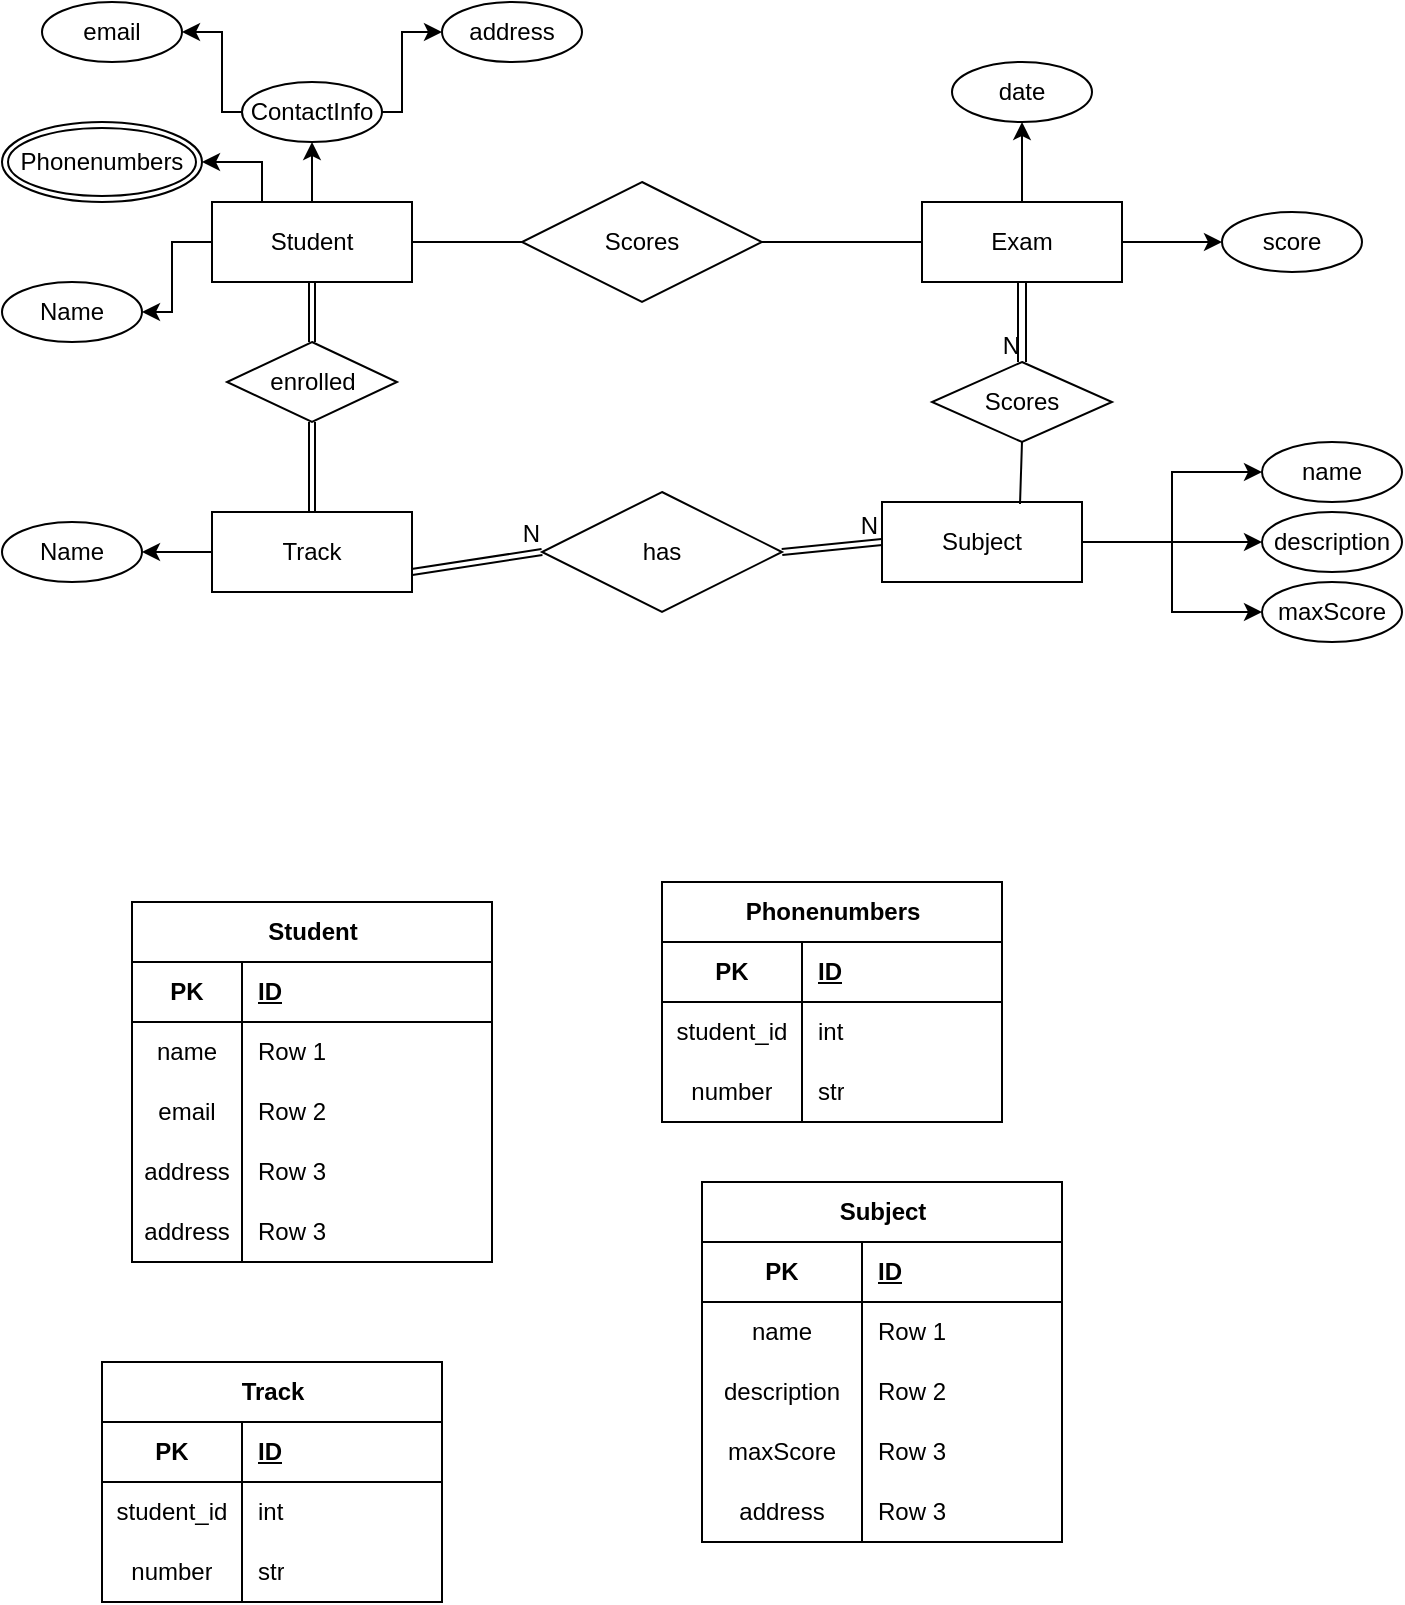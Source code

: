 <mxfile version="26.0.9">
  <diagram id="R2lEEEUBdFMjLlhIrx00" name="Page-1">
    <mxGraphModel dx="1026" dy="692" grid="1" gridSize="10" guides="1" tooltips="1" connect="1" arrows="1" fold="1" page="1" pageScale="1" pageWidth="850" pageHeight="1100" math="0" shadow="0" extFonts="Permanent Marker^https://fonts.googleapis.com/css?family=Permanent+Marker">
      <root>
        <mxCell id="0" />
        <mxCell id="1" parent="0" />
        <mxCell id="QxRBAL8bReM7GR2BtUJN-15" style="edgeStyle=orthogonalEdgeStyle;rounded=0;orthogonalLoop=1;jettySize=auto;html=1;entryX=0.5;entryY=1;entryDx=0;entryDy=0;" edge="1" parent="1" source="QxRBAL8bReM7GR2BtUJN-1" target="QxRBAL8bReM7GR2BtUJN-6">
          <mxGeometry relative="1" as="geometry" />
        </mxCell>
        <mxCell id="QxRBAL8bReM7GR2BtUJN-18" style="edgeStyle=orthogonalEdgeStyle;rounded=0;orthogonalLoop=1;jettySize=auto;html=1;exitX=0;exitY=0.5;exitDx=0;exitDy=0;entryX=1;entryY=0.5;entryDx=0;entryDy=0;" edge="1" parent="1" source="QxRBAL8bReM7GR2BtUJN-1" target="QxRBAL8bReM7GR2BtUJN-16">
          <mxGeometry relative="1" as="geometry" />
        </mxCell>
        <mxCell id="QxRBAL8bReM7GR2BtUJN-20" style="edgeStyle=orthogonalEdgeStyle;rounded=0;orthogonalLoop=1;jettySize=auto;html=1;exitX=0.25;exitY=0;exitDx=0;exitDy=0;entryX=1;entryY=0.5;entryDx=0;entryDy=0;" edge="1" parent="1" source="QxRBAL8bReM7GR2BtUJN-1" target="QxRBAL8bReM7GR2BtUJN-19">
          <mxGeometry relative="1" as="geometry">
            <Array as="points">
              <mxPoint x="130" y="80" />
            </Array>
          </mxGeometry>
        </mxCell>
        <mxCell id="QxRBAL8bReM7GR2BtUJN-1" value="Student" style="whiteSpace=wrap;html=1;align=center;" vertex="1" parent="1">
          <mxGeometry x="105" y="100" width="100" height="40" as="geometry" />
        </mxCell>
        <mxCell id="QxRBAL8bReM7GR2BtUJN-40" style="edgeStyle=orthogonalEdgeStyle;rounded=0;orthogonalLoop=1;jettySize=auto;html=1;exitX=0;exitY=0.5;exitDx=0;exitDy=0;entryX=1;entryY=0.5;entryDx=0;entryDy=0;" edge="1" parent="1" source="QxRBAL8bReM7GR2BtUJN-2" target="QxRBAL8bReM7GR2BtUJN-36">
          <mxGeometry relative="1" as="geometry" />
        </mxCell>
        <mxCell id="QxRBAL8bReM7GR2BtUJN-2" value="Track" style="whiteSpace=wrap;html=1;align=center;" vertex="1" parent="1">
          <mxGeometry x="105" y="255" width="100" height="40" as="geometry" />
        </mxCell>
        <mxCell id="QxRBAL8bReM7GR2BtUJN-32" style="edgeStyle=orthogonalEdgeStyle;rounded=0;orthogonalLoop=1;jettySize=auto;html=1;entryX=0;entryY=0.5;entryDx=0;entryDy=0;" edge="1" parent="1" source="QxRBAL8bReM7GR2BtUJN-3" target="QxRBAL8bReM7GR2BtUJN-28">
          <mxGeometry relative="1" as="geometry" />
        </mxCell>
        <mxCell id="QxRBAL8bReM7GR2BtUJN-34" style="edgeStyle=orthogonalEdgeStyle;rounded=0;orthogonalLoop=1;jettySize=auto;html=1;exitX=1;exitY=0.5;exitDx=0;exitDy=0;entryX=0;entryY=0.5;entryDx=0;entryDy=0;" edge="1" parent="1" source="QxRBAL8bReM7GR2BtUJN-3" target="QxRBAL8bReM7GR2BtUJN-31">
          <mxGeometry relative="1" as="geometry">
            <mxPoint x="570" y="270" as="targetPoint" />
          </mxGeometry>
        </mxCell>
        <mxCell id="QxRBAL8bReM7GR2BtUJN-35" style="edgeStyle=orthogonalEdgeStyle;rounded=0;orthogonalLoop=1;jettySize=auto;html=1;entryX=0;entryY=0.5;entryDx=0;entryDy=0;" edge="1" parent="1" source="QxRBAL8bReM7GR2BtUJN-3" target="QxRBAL8bReM7GR2BtUJN-29">
          <mxGeometry relative="1" as="geometry" />
        </mxCell>
        <mxCell id="QxRBAL8bReM7GR2BtUJN-3" value="Subject" style="whiteSpace=wrap;html=1;align=center;" vertex="1" parent="1">
          <mxGeometry x="440" y="250" width="100" height="40" as="geometry" />
        </mxCell>
        <mxCell id="QxRBAL8bReM7GR2BtUJN-26" style="edgeStyle=orthogonalEdgeStyle;rounded=0;orthogonalLoop=1;jettySize=auto;html=1;entryX=0;entryY=0.5;entryDx=0;entryDy=0;" edge="1" parent="1" source="QxRBAL8bReM7GR2BtUJN-5" target="QxRBAL8bReM7GR2BtUJN-25">
          <mxGeometry relative="1" as="geometry" />
        </mxCell>
        <mxCell id="QxRBAL8bReM7GR2BtUJN-27" value="" style="edgeStyle=orthogonalEdgeStyle;rounded=0;orthogonalLoop=1;jettySize=auto;html=1;" edge="1" parent="1" source="QxRBAL8bReM7GR2BtUJN-5" target="QxRBAL8bReM7GR2BtUJN-24">
          <mxGeometry relative="1" as="geometry" />
        </mxCell>
        <mxCell id="QxRBAL8bReM7GR2BtUJN-5" value="Exam" style="whiteSpace=wrap;html=1;align=center;" vertex="1" parent="1">
          <mxGeometry x="460" y="100" width="100" height="40" as="geometry" />
        </mxCell>
        <mxCell id="QxRBAL8bReM7GR2BtUJN-11" style="edgeStyle=orthogonalEdgeStyle;rounded=0;orthogonalLoop=1;jettySize=auto;html=1;exitX=1;exitY=0.5;exitDx=0;exitDy=0;entryX=0;entryY=0.5;entryDx=0;entryDy=0;" edge="1" parent="1" source="QxRBAL8bReM7GR2BtUJN-6" target="QxRBAL8bReM7GR2BtUJN-7">
          <mxGeometry relative="1" as="geometry">
            <Array as="points">
              <mxPoint x="200" y="55" />
              <mxPoint x="200" y="15" />
            </Array>
          </mxGeometry>
        </mxCell>
        <mxCell id="QxRBAL8bReM7GR2BtUJN-14" style="edgeStyle=orthogonalEdgeStyle;rounded=0;orthogonalLoop=1;jettySize=auto;html=1;exitX=0;exitY=0.5;exitDx=0;exitDy=0;entryX=1;entryY=0.5;entryDx=0;entryDy=0;" edge="1" parent="1" source="QxRBAL8bReM7GR2BtUJN-6" target="QxRBAL8bReM7GR2BtUJN-8">
          <mxGeometry relative="1" as="geometry">
            <Array as="points">
              <mxPoint x="110" y="55" />
              <mxPoint x="110" y="15" />
            </Array>
          </mxGeometry>
        </mxCell>
        <mxCell id="QxRBAL8bReM7GR2BtUJN-6" value="ContactInfo" style="ellipse;whiteSpace=wrap;html=1;align=center;" vertex="1" parent="1">
          <mxGeometry x="120" y="40" width="70" height="30" as="geometry" />
        </mxCell>
        <mxCell id="QxRBAL8bReM7GR2BtUJN-7" value="address" style="ellipse;whiteSpace=wrap;html=1;align=center;" vertex="1" parent="1">
          <mxGeometry x="220" width="70" height="30" as="geometry" />
        </mxCell>
        <mxCell id="QxRBAL8bReM7GR2BtUJN-8" value="email" style="ellipse;whiteSpace=wrap;html=1;align=center;" vertex="1" parent="1">
          <mxGeometry x="20" width="70" height="30" as="geometry" />
        </mxCell>
        <mxCell id="QxRBAL8bReM7GR2BtUJN-16" value="Name" style="ellipse;whiteSpace=wrap;html=1;align=center;" vertex="1" parent="1">
          <mxGeometry y="140" width="70" height="30" as="geometry" />
        </mxCell>
        <mxCell id="QxRBAL8bReM7GR2BtUJN-19" value="Phonenumbers" style="ellipse;shape=doubleEllipse;margin=3;whiteSpace=wrap;html=1;align=center;" vertex="1" parent="1">
          <mxGeometry y="60" width="100" height="40" as="geometry" />
        </mxCell>
        <mxCell id="QxRBAL8bReM7GR2BtUJN-21" value="Scores" style="shape=rhombus;perimeter=rhombusPerimeter;whiteSpace=wrap;html=1;align=center;" vertex="1" parent="1">
          <mxGeometry x="260" y="90" width="120" height="60" as="geometry" />
        </mxCell>
        <mxCell id="QxRBAL8bReM7GR2BtUJN-24" value="date" style="ellipse;whiteSpace=wrap;html=1;align=center;" vertex="1" parent="1">
          <mxGeometry x="475" y="30" width="70" height="30" as="geometry" />
        </mxCell>
        <mxCell id="QxRBAL8bReM7GR2BtUJN-25" value="score" style="ellipse;whiteSpace=wrap;html=1;align=center;" vertex="1" parent="1">
          <mxGeometry x="610" y="105" width="70" height="30" as="geometry" />
        </mxCell>
        <mxCell id="QxRBAL8bReM7GR2BtUJN-28" value="name" style="ellipse;whiteSpace=wrap;html=1;align=center;" vertex="1" parent="1">
          <mxGeometry x="630" y="220" width="70" height="30" as="geometry" />
        </mxCell>
        <mxCell id="QxRBAL8bReM7GR2BtUJN-29" value="description" style="ellipse;whiteSpace=wrap;html=1;align=center;" vertex="1" parent="1">
          <mxGeometry x="630" y="255" width="70" height="30" as="geometry" />
        </mxCell>
        <mxCell id="QxRBAL8bReM7GR2BtUJN-31" value="maxScore" style="ellipse;whiteSpace=wrap;html=1;align=center;" vertex="1" parent="1">
          <mxGeometry x="630" y="290" width="70" height="30" as="geometry" />
        </mxCell>
        <mxCell id="QxRBAL8bReM7GR2BtUJN-36" value="Name" style="ellipse;whiteSpace=wrap;html=1;align=center;" vertex="1" parent="1">
          <mxGeometry y="260" width="70" height="30" as="geometry" />
        </mxCell>
        <mxCell id="QxRBAL8bReM7GR2BtUJN-37" value="enrolled" style="shape=rhombus;perimeter=rhombusPerimeter;whiteSpace=wrap;html=1;align=center;" vertex="1" parent="1">
          <mxGeometry x="112.5" y="170" width="85" height="40" as="geometry" />
        </mxCell>
        <mxCell id="QxRBAL8bReM7GR2BtUJN-41" value="has" style="shape=rhombus;perimeter=rhombusPerimeter;whiteSpace=wrap;html=1;align=center;" vertex="1" parent="1">
          <mxGeometry x="270" y="245" width="120" height="60" as="geometry" />
        </mxCell>
        <mxCell id="QxRBAL8bReM7GR2BtUJN-45" value="Scores" style="shape=rhombus;perimeter=rhombusPerimeter;whiteSpace=wrap;html=1;align=center;" vertex="1" parent="1">
          <mxGeometry x="465" y="180" width="90" height="40" as="geometry" />
        </mxCell>
        <mxCell id="QxRBAL8bReM7GR2BtUJN-46" value="" style="shape=link;html=1;rounded=0;exitX=0.5;exitY=1;exitDx=0;exitDy=0;entryX=0.5;entryY=0;entryDx=0;entryDy=0;" edge="1" parent="1" source="QxRBAL8bReM7GR2BtUJN-5" target="QxRBAL8bReM7GR2BtUJN-45">
          <mxGeometry relative="1" as="geometry">
            <mxPoint x="150" y="180" as="sourcePoint" />
            <mxPoint x="310" y="180" as="targetPoint" />
          </mxGeometry>
        </mxCell>
        <mxCell id="QxRBAL8bReM7GR2BtUJN-47" value="N" style="resizable=0;html=1;whiteSpace=wrap;align=right;verticalAlign=bottom;" connectable="0" vertex="1" parent="QxRBAL8bReM7GR2BtUJN-46">
          <mxGeometry x="1" relative="1" as="geometry" />
        </mxCell>
        <mxCell id="QxRBAL8bReM7GR2BtUJN-48" value="" style="endArrow=none;html=1;rounded=0;entryX=0.5;entryY=1;entryDx=0;entryDy=0;exitX=0.69;exitY=0.025;exitDx=0;exitDy=0;exitPerimeter=0;" edge="1" parent="1" source="QxRBAL8bReM7GR2BtUJN-3" target="QxRBAL8bReM7GR2BtUJN-45">
          <mxGeometry relative="1" as="geometry">
            <mxPoint x="260" y="199.5" as="sourcePoint" />
            <mxPoint x="310" y="200" as="targetPoint" />
          </mxGeometry>
        </mxCell>
        <mxCell id="QxRBAL8bReM7GR2BtUJN-49" value="" style="shape=link;html=1;rounded=0;exitX=1;exitY=0.75;exitDx=0;exitDy=0;entryX=0;entryY=0.5;entryDx=0;entryDy=0;width=3;" edge="1" parent="1" source="QxRBAL8bReM7GR2BtUJN-2" target="QxRBAL8bReM7GR2BtUJN-41">
          <mxGeometry relative="1" as="geometry">
            <mxPoint x="270" y="240" as="sourcePoint" />
            <mxPoint x="270" y="280" as="targetPoint" />
          </mxGeometry>
        </mxCell>
        <mxCell id="QxRBAL8bReM7GR2BtUJN-50" value="N" style="resizable=0;html=1;whiteSpace=wrap;align=right;verticalAlign=bottom;" connectable="0" vertex="1" parent="QxRBAL8bReM7GR2BtUJN-49">
          <mxGeometry x="1" relative="1" as="geometry" />
        </mxCell>
        <mxCell id="QxRBAL8bReM7GR2BtUJN-51" value="" style="shape=link;html=1;rounded=0;exitX=1;exitY=0.5;exitDx=0;exitDy=0;entryX=0;entryY=0.5;entryDx=0;entryDy=0;width=3;" edge="1" parent="1" source="QxRBAL8bReM7GR2BtUJN-41" target="QxRBAL8bReM7GR2BtUJN-3">
          <mxGeometry relative="1" as="geometry">
            <mxPoint x="380" y="230" as="sourcePoint" />
            <mxPoint x="445" y="220" as="targetPoint" />
          </mxGeometry>
        </mxCell>
        <mxCell id="QxRBAL8bReM7GR2BtUJN-52" value="N" style="resizable=0;html=1;whiteSpace=wrap;align=right;verticalAlign=bottom;" connectable="0" vertex="1" parent="QxRBAL8bReM7GR2BtUJN-51">
          <mxGeometry x="1" relative="1" as="geometry" />
        </mxCell>
        <mxCell id="QxRBAL8bReM7GR2BtUJN-53" value="" style="shape=link;html=1;rounded=0;exitX=0.5;exitY=0;exitDx=0;exitDy=0;entryX=0.5;entryY=1;entryDx=0;entryDy=0;width=3;" edge="1" parent="1" source="QxRBAL8bReM7GR2BtUJN-37" target="QxRBAL8bReM7GR2BtUJN-1">
          <mxGeometry relative="1" as="geometry">
            <mxPoint x="205" y="170" as="sourcePoint" />
            <mxPoint x="270" y="160" as="targetPoint" />
          </mxGeometry>
        </mxCell>
        <mxCell id="QxRBAL8bReM7GR2BtUJN-54" value="" style="resizable=0;html=1;whiteSpace=wrap;align=right;verticalAlign=bottom;" connectable="0" vertex="1" parent="QxRBAL8bReM7GR2BtUJN-53">
          <mxGeometry x="1" relative="1" as="geometry" />
        </mxCell>
        <mxCell id="QxRBAL8bReM7GR2BtUJN-55" value="" style="shape=link;html=1;rounded=0;exitX=0.5;exitY=0;exitDx=0;exitDy=0;entryX=0.5;entryY=1;entryDx=0;entryDy=0;width=3;" edge="1" parent="1" source="QxRBAL8bReM7GR2BtUJN-2" target="QxRBAL8bReM7GR2BtUJN-37">
          <mxGeometry relative="1" as="geometry">
            <mxPoint x="170" y="250" as="sourcePoint" />
            <mxPoint x="170" y="220" as="targetPoint" />
          </mxGeometry>
        </mxCell>
        <mxCell id="QxRBAL8bReM7GR2BtUJN-56" value="" style="resizable=0;html=1;whiteSpace=wrap;align=right;verticalAlign=bottom;" connectable="0" vertex="1" parent="QxRBAL8bReM7GR2BtUJN-55">
          <mxGeometry x="1" relative="1" as="geometry" />
        </mxCell>
        <mxCell id="QxRBAL8bReM7GR2BtUJN-57" value="" style="endArrow=none;html=1;rounded=0;entryX=1;entryY=0.5;entryDx=0;entryDy=0;" edge="1" parent="1" source="QxRBAL8bReM7GR2BtUJN-21" target="QxRBAL8bReM7GR2BtUJN-1">
          <mxGeometry relative="1" as="geometry">
            <mxPoint x="519" y="261" as="sourcePoint" />
            <mxPoint x="520" y="230" as="targetPoint" />
          </mxGeometry>
        </mxCell>
        <mxCell id="QxRBAL8bReM7GR2BtUJN-58" value="" style="endArrow=none;html=1;rounded=0;entryX=1;entryY=0.5;entryDx=0;entryDy=0;exitX=0;exitY=0.5;exitDx=0;exitDy=0;" edge="1" parent="1" source="QxRBAL8bReM7GR2BtUJN-5" target="QxRBAL8bReM7GR2BtUJN-21">
          <mxGeometry relative="1" as="geometry">
            <mxPoint x="425" y="140" as="sourcePoint" />
            <mxPoint x="370" y="140" as="targetPoint" />
          </mxGeometry>
        </mxCell>
        <mxCell id="QxRBAL8bReM7GR2BtUJN-59" value="Student" style="shape=table;startSize=30;container=1;collapsible=1;childLayout=tableLayout;fixedRows=1;rowLines=0;fontStyle=1;align=center;resizeLast=1;html=1;" vertex="1" parent="1">
          <mxGeometry x="65" y="450" width="180" height="180" as="geometry" />
        </mxCell>
        <mxCell id="QxRBAL8bReM7GR2BtUJN-60" value="" style="shape=tableRow;horizontal=0;startSize=0;swimlaneHead=0;swimlaneBody=0;fillColor=none;collapsible=0;dropTarget=0;points=[[0,0.5],[1,0.5]];portConstraint=eastwest;top=0;left=0;right=0;bottom=1;" vertex="1" parent="QxRBAL8bReM7GR2BtUJN-59">
          <mxGeometry y="30" width="180" height="30" as="geometry" />
        </mxCell>
        <mxCell id="QxRBAL8bReM7GR2BtUJN-61" value="PK" style="shape=partialRectangle;connectable=0;fillColor=none;top=0;left=0;bottom=0;right=0;fontStyle=1;overflow=hidden;whiteSpace=wrap;html=1;" vertex="1" parent="QxRBAL8bReM7GR2BtUJN-60">
          <mxGeometry width="55" height="30" as="geometry">
            <mxRectangle width="55" height="30" as="alternateBounds" />
          </mxGeometry>
        </mxCell>
        <mxCell id="QxRBAL8bReM7GR2BtUJN-62" value="ID" style="shape=partialRectangle;connectable=0;fillColor=none;top=0;left=0;bottom=0;right=0;align=left;spacingLeft=6;fontStyle=5;overflow=hidden;whiteSpace=wrap;html=1;" vertex="1" parent="QxRBAL8bReM7GR2BtUJN-60">
          <mxGeometry x="55" width="125" height="30" as="geometry">
            <mxRectangle width="125" height="30" as="alternateBounds" />
          </mxGeometry>
        </mxCell>
        <mxCell id="QxRBAL8bReM7GR2BtUJN-63" value="" style="shape=tableRow;horizontal=0;startSize=0;swimlaneHead=0;swimlaneBody=0;fillColor=none;collapsible=0;dropTarget=0;points=[[0,0.5],[1,0.5]];portConstraint=eastwest;top=0;left=0;right=0;bottom=0;" vertex="1" parent="QxRBAL8bReM7GR2BtUJN-59">
          <mxGeometry y="60" width="180" height="30" as="geometry" />
        </mxCell>
        <mxCell id="QxRBAL8bReM7GR2BtUJN-64" value="name" style="shape=partialRectangle;connectable=0;fillColor=none;top=0;left=0;bottom=0;right=0;editable=1;overflow=hidden;whiteSpace=wrap;html=1;" vertex="1" parent="QxRBAL8bReM7GR2BtUJN-63">
          <mxGeometry width="55" height="30" as="geometry">
            <mxRectangle width="55" height="30" as="alternateBounds" />
          </mxGeometry>
        </mxCell>
        <mxCell id="QxRBAL8bReM7GR2BtUJN-65" value="Row 1" style="shape=partialRectangle;connectable=0;fillColor=none;top=0;left=0;bottom=0;right=0;align=left;spacingLeft=6;overflow=hidden;whiteSpace=wrap;html=1;" vertex="1" parent="QxRBAL8bReM7GR2BtUJN-63">
          <mxGeometry x="55" width="125" height="30" as="geometry">
            <mxRectangle width="125" height="30" as="alternateBounds" />
          </mxGeometry>
        </mxCell>
        <mxCell id="QxRBAL8bReM7GR2BtUJN-66" value="" style="shape=tableRow;horizontal=0;startSize=0;swimlaneHead=0;swimlaneBody=0;fillColor=none;collapsible=0;dropTarget=0;points=[[0,0.5],[1,0.5]];portConstraint=eastwest;top=0;left=0;right=0;bottom=0;" vertex="1" parent="QxRBAL8bReM7GR2BtUJN-59">
          <mxGeometry y="90" width="180" height="30" as="geometry" />
        </mxCell>
        <mxCell id="QxRBAL8bReM7GR2BtUJN-67" value="email" style="shape=partialRectangle;connectable=0;fillColor=none;top=0;left=0;bottom=0;right=0;editable=1;overflow=hidden;whiteSpace=wrap;html=1;" vertex="1" parent="QxRBAL8bReM7GR2BtUJN-66">
          <mxGeometry width="55" height="30" as="geometry">
            <mxRectangle width="55" height="30" as="alternateBounds" />
          </mxGeometry>
        </mxCell>
        <mxCell id="QxRBAL8bReM7GR2BtUJN-68" value="Row 2" style="shape=partialRectangle;connectable=0;fillColor=none;top=0;left=0;bottom=0;right=0;align=left;spacingLeft=6;overflow=hidden;whiteSpace=wrap;html=1;" vertex="1" parent="QxRBAL8bReM7GR2BtUJN-66">
          <mxGeometry x="55" width="125" height="30" as="geometry">
            <mxRectangle width="125" height="30" as="alternateBounds" />
          </mxGeometry>
        </mxCell>
        <mxCell id="QxRBAL8bReM7GR2BtUJN-69" value="" style="shape=tableRow;horizontal=0;startSize=0;swimlaneHead=0;swimlaneBody=0;fillColor=none;collapsible=0;dropTarget=0;points=[[0,0.5],[1,0.5]];portConstraint=eastwest;top=0;left=0;right=0;bottom=0;" vertex="1" parent="QxRBAL8bReM7GR2BtUJN-59">
          <mxGeometry y="120" width="180" height="30" as="geometry" />
        </mxCell>
        <mxCell id="QxRBAL8bReM7GR2BtUJN-70" value="address" style="shape=partialRectangle;connectable=0;fillColor=none;top=0;left=0;bottom=0;right=0;editable=1;overflow=hidden;whiteSpace=wrap;html=1;" vertex="1" parent="QxRBAL8bReM7GR2BtUJN-69">
          <mxGeometry width="55" height="30" as="geometry">
            <mxRectangle width="55" height="30" as="alternateBounds" />
          </mxGeometry>
        </mxCell>
        <mxCell id="QxRBAL8bReM7GR2BtUJN-71" value="Row 3" style="shape=partialRectangle;connectable=0;fillColor=none;top=0;left=0;bottom=0;right=0;align=left;spacingLeft=6;overflow=hidden;whiteSpace=wrap;html=1;" vertex="1" parent="QxRBAL8bReM7GR2BtUJN-69">
          <mxGeometry x="55" width="125" height="30" as="geometry">
            <mxRectangle width="125" height="30" as="alternateBounds" />
          </mxGeometry>
        </mxCell>
        <mxCell id="QxRBAL8bReM7GR2BtUJN-72" value="" style="shape=tableRow;horizontal=0;startSize=0;swimlaneHead=0;swimlaneBody=0;fillColor=none;collapsible=0;dropTarget=0;points=[[0,0.5],[1,0.5]];portConstraint=eastwest;top=0;left=0;right=0;bottom=0;" vertex="1" parent="QxRBAL8bReM7GR2BtUJN-59">
          <mxGeometry y="150" width="180" height="30" as="geometry" />
        </mxCell>
        <mxCell id="QxRBAL8bReM7GR2BtUJN-73" value="address" style="shape=partialRectangle;connectable=0;fillColor=none;top=0;left=0;bottom=0;right=0;editable=1;overflow=hidden;whiteSpace=wrap;html=1;" vertex="1" parent="QxRBAL8bReM7GR2BtUJN-72">
          <mxGeometry width="55" height="30" as="geometry">
            <mxRectangle width="55" height="30" as="alternateBounds" />
          </mxGeometry>
        </mxCell>
        <mxCell id="QxRBAL8bReM7GR2BtUJN-74" value="Row 3" style="shape=partialRectangle;connectable=0;fillColor=none;top=0;left=0;bottom=0;right=0;align=left;spacingLeft=6;overflow=hidden;whiteSpace=wrap;html=1;" vertex="1" parent="QxRBAL8bReM7GR2BtUJN-72">
          <mxGeometry x="55" width="125" height="30" as="geometry">
            <mxRectangle width="125" height="30" as="alternateBounds" />
          </mxGeometry>
        </mxCell>
        <mxCell id="QxRBAL8bReM7GR2BtUJN-75" value="Phonenumbers" style="shape=table;startSize=30;container=1;collapsible=1;childLayout=tableLayout;fixedRows=1;rowLines=0;fontStyle=1;align=center;resizeLast=1;html=1;" vertex="1" parent="1">
          <mxGeometry x="330" y="440" width="170" height="120" as="geometry" />
        </mxCell>
        <mxCell id="QxRBAL8bReM7GR2BtUJN-76" value="" style="shape=tableRow;horizontal=0;startSize=0;swimlaneHead=0;swimlaneBody=0;fillColor=none;collapsible=0;dropTarget=0;points=[[0,0.5],[1,0.5]];portConstraint=eastwest;top=0;left=0;right=0;bottom=1;" vertex="1" parent="QxRBAL8bReM7GR2BtUJN-75">
          <mxGeometry y="30" width="170" height="30" as="geometry" />
        </mxCell>
        <mxCell id="QxRBAL8bReM7GR2BtUJN-77" value="PK" style="shape=partialRectangle;connectable=0;fillColor=none;top=0;left=0;bottom=0;right=0;fontStyle=1;overflow=hidden;whiteSpace=wrap;html=1;" vertex="1" parent="QxRBAL8bReM7GR2BtUJN-76">
          <mxGeometry width="70" height="30" as="geometry">
            <mxRectangle width="70" height="30" as="alternateBounds" />
          </mxGeometry>
        </mxCell>
        <mxCell id="QxRBAL8bReM7GR2BtUJN-78" value="ID" style="shape=partialRectangle;connectable=0;fillColor=none;top=0;left=0;bottom=0;right=0;align=left;spacingLeft=6;fontStyle=5;overflow=hidden;whiteSpace=wrap;html=1;" vertex="1" parent="QxRBAL8bReM7GR2BtUJN-76">
          <mxGeometry x="70" width="100" height="30" as="geometry">
            <mxRectangle width="100" height="30" as="alternateBounds" />
          </mxGeometry>
        </mxCell>
        <mxCell id="QxRBAL8bReM7GR2BtUJN-79" value="" style="shape=tableRow;horizontal=0;startSize=0;swimlaneHead=0;swimlaneBody=0;fillColor=none;collapsible=0;dropTarget=0;points=[[0,0.5],[1,0.5]];portConstraint=eastwest;top=0;left=0;right=0;bottom=0;" vertex="1" parent="QxRBAL8bReM7GR2BtUJN-75">
          <mxGeometry y="60" width="170" height="30" as="geometry" />
        </mxCell>
        <mxCell id="QxRBAL8bReM7GR2BtUJN-80" value="student_id" style="shape=partialRectangle;connectable=0;fillColor=none;top=0;left=0;bottom=0;right=0;editable=1;overflow=hidden;whiteSpace=wrap;html=1;" vertex="1" parent="QxRBAL8bReM7GR2BtUJN-79">
          <mxGeometry width="70" height="30" as="geometry">
            <mxRectangle width="70" height="30" as="alternateBounds" />
          </mxGeometry>
        </mxCell>
        <mxCell id="QxRBAL8bReM7GR2BtUJN-81" value="int" style="shape=partialRectangle;connectable=0;fillColor=none;top=0;left=0;bottom=0;right=0;align=left;spacingLeft=6;overflow=hidden;whiteSpace=wrap;html=1;" vertex="1" parent="QxRBAL8bReM7GR2BtUJN-79">
          <mxGeometry x="70" width="100" height="30" as="geometry">
            <mxRectangle width="100" height="30" as="alternateBounds" />
          </mxGeometry>
        </mxCell>
        <mxCell id="QxRBAL8bReM7GR2BtUJN-82" value="" style="shape=tableRow;horizontal=0;startSize=0;swimlaneHead=0;swimlaneBody=0;fillColor=none;collapsible=0;dropTarget=0;points=[[0,0.5],[1,0.5]];portConstraint=eastwest;top=0;left=0;right=0;bottom=0;" vertex="1" parent="QxRBAL8bReM7GR2BtUJN-75">
          <mxGeometry y="90" width="170" height="30" as="geometry" />
        </mxCell>
        <mxCell id="QxRBAL8bReM7GR2BtUJN-83" value="number" style="shape=partialRectangle;connectable=0;fillColor=none;top=0;left=0;bottom=0;right=0;editable=1;overflow=hidden;whiteSpace=wrap;html=1;" vertex="1" parent="QxRBAL8bReM7GR2BtUJN-82">
          <mxGeometry width="70" height="30" as="geometry">
            <mxRectangle width="70" height="30" as="alternateBounds" />
          </mxGeometry>
        </mxCell>
        <mxCell id="QxRBAL8bReM7GR2BtUJN-84" value="str" style="shape=partialRectangle;connectable=0;fillColor=none;top=0;left=0;bottom=0;right=0;align=left;spacingLeft=6;overflow=hidden;whiteSpace=wrap;html=1;" vertex="1" parent="QxRBAL8bReM7GR2BtUJN-82">
          <mxGeometry x="70" width="100" height="30" as="geometry">
            <mxRectangle width="100" height="30" as="alternateBounds" />
          </mxGeometry>
        </mxCell>
        <mxCell id="QxRBAL8bReM7GR2BtUJN-91" value="Subject" style="shape=table;startSize=30;container=1;collapsible=1;childLayout=tableLayout;fixedRows=1;rowLines=0;fontStyle=1;align=center;resizeLast=1;html=1;" vertex="1" parent="1">
          <mxGeometry x="350" y="590" width="180" height="180" as="geometry" />
        </mxCell>
        <mxCell id="QxRBAL8bReM7GR2BtUJN-92" value="" style="shape=tableRow;horizontal=0;startSize=0;swimlaneHead=0;swimlaneBody=0;fillColor=none;collapsible=0;dropTarget=0;points=[[0,0.5],[1,0.5]];portConstraint=eastwest;top=0;left=0;right=0;bottom=1;" vertex="1" parent="QxRBAL8bReM7GR2BtUJN-91">
          <mxGeometry y="30" width="180" height="30" as="geometry" />
        </mxCell>
        <mxCell id="QxRBAL8bReM7GR2BtUJN-93" value="PK" style="shape=partialRectangle;connectable=0;fillColor=none;top=0;left=0;bottom=0;right=0;fontStyle=1;overflow=hidden;whiteSpace=wrap;html=1;" vertex="1" parent="QxRBAL8bReM7GR2BtUJN-92">
          <mxGeometry width="80" height="30" as="geometry">
            <mxRectangle width="80" height="30" as="alternateBounds" />
          </mxGeometry>
        </mxCell>
        <mxCell id="QxRBAL8bReM7GR2BtUJN-94" value="ID" style="shape=partialRectangle;connectable=0;fillColor=none;top=0;left=0;bottom=0;right=0;align=left;spacingLeft=6;fontStyle=5;overflow=hidden;whiteSpace=wrap;html=1;" vertex="1" parent="QxRBAL8bReM7GR2BtUJN-92">
          <mxGeometry x="80" width="100" height="30" as="geometry">
            <mxRectangle width="100" height="30" as="alternateBounds" />
          </mxGeometry>
        </mxCell>
        <mxCell id="QxRBAL8bReM7GR2BtUJN-95" value="" style="shape=tableRow;horizontal=0;startSize=0;swimlaneHead=0;swimlaneBody=0;fillColor=none;collapsible=0;dropTarget=0;points=[[0,0.5],[1,0.5]];portConstraint=eastwest;top=0;left=0;right=0;bottom=0;" vertex="1" parent="QxRBAL8bReM7GR2BtUJN-91">
          <mxGeometry y="60" width="180" height="30" as="geometry" />
        </mxCell>
        <mxCell id="QxRBAL8bReM7GR2BtUJN-96" value="name" style="shape=partialRectangle;connectable=0;fillColor=none;top=0;left=0;bottom=0;right=0;editable=1;overflow=hidden;whiteSpace=wrap;html=1;" vertex="1" parent="QxRBAL8bReM7GR2BtUJN-95">
          <mxGeometry width="80" height="30" as="geometry">
            <mxRectangle width="80" height="30" as="alternateBounds" />
          </mxGeometry>
        </mxCell>
        <mxCell id="QxRBAL8bReM7GR2BtUJN-97" value="Row 1" style="shape=partialRectangle;connectable=0;fillColor=none;top=0;left=0;bottom=0;right=0;align=left;spacingLeft=6;overflow=hidden;whiteSpace=wrap;html=1;" vertex="1" parent="QxRBAL8bReM7GR2BtUJN-95">
          <mxGeometry x="80" width="100" height="30" as="geometry">
            <mxRectangle width="100" height="30" as="alternateBounds" />
          </mxGeometry>
        </mxCell>
        <mxCell id="QxRBAL8bReM7GR2BtUJN-98" value="" style="shape=tableRow;horizontal=0;startSize=0;swimlaneHead=0;swimlaneBody=0;fillColor=none;collapsible=0;dropTarget=0;points=[[0,0.5],[1,0.5]];portConstraint=eastwest;top=0;left=0;right=0;bottom=0;" vertex="1" parent="QxRBAL8bReM7GR2BtUJN-91">
          <mxGeometry y="90" width="180" height="30" as="geometry" />
        </mxCell>
        <mxCell id="QxRBAL8bReM7GR2BtUJN-99" value="description" style="shape=partialRectangle;connectable=0;fillColor=none;top=0;left=0;bottom=0;right=0;editable=1;overflow=hidden;whiteSpace=wrap;html=1;" vertex="1" parent="QxRBAL8bReM7GR2BtUJN-98">
          <mxGeometry width="80" height="30" as="geometry">
            <mxRectangle width="80" height="30" as="alternateBounds" />
          </mxGeometry>
        </mxCell>
        <mxCell id="QxRBAL8bReM7GR2BtUJN-100" value="Row 2" style="shape=partialRectangle;connectable=0;fillColor=none;top=0;left=0;bottom=0;right=0;align=left;spacingLeft=6;overflow=hidden;whiteSpace=wrap;html=1;" vertex="1" parent="QxRBAL8bReM7GR2BtUJN-98">
          <mxGeometry x="80" width="100" height="30" as="geometry">
            <mxRectangle width="100" height="30" as="alternateBounds" />
          </mxGeometry>
        </mxCell>
        <mxCell id="QxRBAL8bReM7GR2BtUJN-101" value="" style="shape=tableRow;horizontal=0;startSize=0;swimlaneHead=0;swimlaneBody=0;fillColor=none;collapsible=0;dropTarget=0;points=[[0,0.5],[1,0.5]];portConstraint=eastwest;top=0;left=0;right=0;bottom=0;" vertex="1" parent="QxRBAL8bReM7GR2BtUJN-91">
          <mxGeometry y="120" width="180" height="30" as="geometry" />
        </mxCell>
        <mxCell id="QxRBAL8bReM7GR2BtUJN-102" value="maxScore" style="shape=partialRectangle;connectable=0;fillColor=none;top=0;left=0;bottom=0;right=0;editable=1;overflow=hidden;whiteSpace=wrap;html=1;" vertex="1" parent="QxRBAL8bReM7GR2BtUJN-101">
          <mxGeometry width="80" height="30" as="geometry">
            <mxRectangle width="80" height="30" as="alternateBounds" />
          </mxGeometry>
        </mxCell>
        <mxCell id="QxRBAL8bReM7GR2BtUJN-103" value="Row 3" style="shape=partialRectangle;connectable=0;fillColor=none;top=0;left=0;bottom=0;right=0;align=left;spacingLeft=6;overflow=hidden;whiteSpace=wrap;html=1;" vertex="1" parent="QxRBAL8bReM7GR2BtUJN-101">
          <mxGeometry x="80" width="100" height="30" as="geometry">
            <mxRectangle width="100" height="30" as="alternateBounds" />
          </mxGeometry>
        </mxCell>
        <mxCell id="QxRBAL8bReM7GR2BtUJN-104" value="" style="shape=tableRow;horizontal=0;startSize=0;swimlaneHead=0;swimlaneBody=0;fillColor=none;collapsible=0;dropTarget=0;points=[[0,0.5],[1,0.5]];portConstraint=eastwest;top=0;left=0;right=0;bottom=0;" vertex="1" parent="QxRBAL8bReM7GR2BtUJN-91">
          <mxGeometry y="150" width="180" height="30" as="geometry" />
        </mxCell>
        <mxCell id="QxRBAL8bReM7GR2BtUJN-105" value="address" style="shape=partialRectangle;connectable=0;fillColor=none;top=0;left=0;bottom=0;right=0;editable=1;overflow=hidden;whiteSpace=wrap;html=1;" vertex="1" parent="QxRBAL8bReM7GR2BtUJN-104">
          <mxGeometry width="80" height="30" as="geometry">
            <mxRectangle width="80" height="30" as="alternateBounds" />
          </mxGeometry>
        </mxCell>
        <mxCell id="QxRBAL8bReM7GR2BtUJN-106" value="Row 3" style="shape=partialRectangle;connectable=0;fillColor=none;top=0;left=0;bottom=0;right=0;align=left;spacingLeft=6;overflow=hidden;whiteSpace=wrap;html=1;" vertex="1" parent="QxRBAL8bReM7GR2BtUJN-104">
          <mxGeometry x="80" width="100" height="30" as="geometry">
            <mxRectangle width="100" height="30" as="alternateBounds" />
          </mxGeometry>
        </mxCell>
        <mxCell id="QxRBAL8bReM7GR2BtUJN-107" value="Track" style="shape=table;startSize=30;container=1;collapsible=1;childLayout=tableLayout;fixedRows=1;rowLines=0;fontStyle=1;align=center;resizeLast=1;html=1;" vertex="1" parent="1">
          <mxGeometry x="50" y="680" width="170" height="120" as="geometry" />
        </mxCell>
        <mxCell id="QxRBAL8bReM7GR2BtUJN-108" value="" style="shape=tableRow;horizontal=0;startSize=0;swimlaneHead=0;swimlaneBody=0;fillColor=none;collapsible=0;dropTarget=0;points=[[0,0.5],[1,0.5]];portConstraint=eastwest;top=0;left=0;right=0;bottom=1;" vertex="1" parent="QxRBAL8bReM7GR2BtUJN-107">
          <mxGeometry y="30" width="170" height="30" as="geometry" />
        </mxCell>
        <mxCell id="QxRBAL8bReM7GR2BtUJN-109" value="PK" style="shape=partialRectangle;connectable=0;fillColor=none;top=0;left=0;bottom=0;right=0;fontStyle=1;overflow=hidden;whiteSpace=wrap;html=1;" vertex="1" parent="QxRBAL8bReM7GR2BtUJN-108">
          <mxGeometry width="70" height="30" as="geometry">
            <mxRectangle width="70" height="30" as="alternateBounds" />
          </mxGeometry>
        </mxCell>
        <mxCell id="QxRBAL8bReM7GR2BtUJN-110" value="ID" style="shape=partialRectangle;connectable=0;fillColor=none;top=0;left=0;bottom=0;right=0;align=left;spacingLeft=6;fontStyle=5;overflow=hidden;whiteSpace=wrap;html=1;" vertex="1" parent="QxRBAL8bReM7GR2BtUJN-108">
          <mxGeometry x="70" width="100" height="30" as="geometry">
            <mxRectangle width="100" height="30" as="alternateBounds" />
          </mxGeometry>
        </mxCell>
        <mxCell id="QxRBAL8bReM7GR2BtUJN-111" value="" style="shape=tableRow;horizontal=0;startSize=0;swimlaneHead=0;swimlaneBody=0;fillColor=none;collapsible=0;dropTarget=0;points=[[0,0.5],[1,0.5]];portConstraint=eastwest;top=0;left=0;right=0;bottom=0;" vertex="1" parent="QxRBAL8bReM7GR2BtUJN-107">
          <mxGeometry y="60" width="170" height="30" as="geometry" />
        </mxCell>
        <mxCell id="QxRBAL8bReM7GR2BtUJN-112" value="student_id" style="shape=partialRectangle;connectable=0;fillColor=none;top=0;left=0;bottom=0;right=0;editable=1;overflow=hidden;whiteSpace=wrap;html=1;" vertex="1" parent="QxRBAL8bReM7GR2BtUJN-111">
          <mxGeometry width="70" height="30" as="geometry">
            <mxRectangle width="70" height="30" as="alternateBounds" />
          </mxGeometry>
        </mxCell>
        <mxCell id="QxRBAL8bReM7GR2BtUJN-113" value="int" style="shape=partialRectangle;connectable=0;fillColor=none;top=0;left=0;bottom=0;right=0;align=left;spacingLeft=6;overflow=hidden;whiteSpace=wrap;html=1;" vertex="1" parent="QxRBAL8bReM7GR2BtUJN-111">
          <mxGeometry x="70" width="100" height="30" as="geometry">
            <mxRectangle width="100" height="30" as="alternateBounds" />
          </mxGeometry>
        </mxCell>
        <mxCell id="QxRBAL8bReM7GR2BtUJN-114" value="" style="shape=tableRow;horizontal=0;startSize=0;swimlaneHead=0;swimlaneBody=0;fillColor=none;collapsible=0;dropTarget=0;points=[[0,0.5],[1,0.5]];portConstraint=eastwest;top=0;left=0;right=0;bottom=0;" vertex="1" parent="QxRBAL8bReM7GR2BtUJN-107">
          <mxGeometry y="90" width="170" height="30" as="geometry" />
        </mxCell>
        <mxCell id="QxRBAL8bReM7GR2BtUJN-115" value="number" style="shape=partialRectangle;connectable=0;fillColor=none;top=0;left=0;bottom=0;right=0;editable=1;overflow=hidden;whiteSpace=wrap;html=1;" vertex="1" parent="QxRBAL8bReM7GR2BtUJN-114">
          <mxGeometry width="70" height="30" as="geometry">
            <mxRectangle width="70" height="30" as="alternateBounds" />
          </mxGeometry>
        </mxCell>
        <mxCell id="QxRBAL8bReM7GR2BtUJN-116" value="str" style="shape=partialRectangle;connectable=0;fillColor=none;top=0;left=0;bottom=0;right=0;align=left;spacingLeft=6;overflow=hidden;whiteSpace=wrap;html=1;" vertex="1" parent="QxRBAL8bReM7GR2BtUJN-114">
          <mxGeometry x="70" width="100" height="30" as="geometry">
            <mxRectangle width="100" height="30" as="alternateBounds" />
          </mxGeometry>
        </mxCell>
      </root>
    </mxGraphModel>
  </diagram>
</mxfile>
